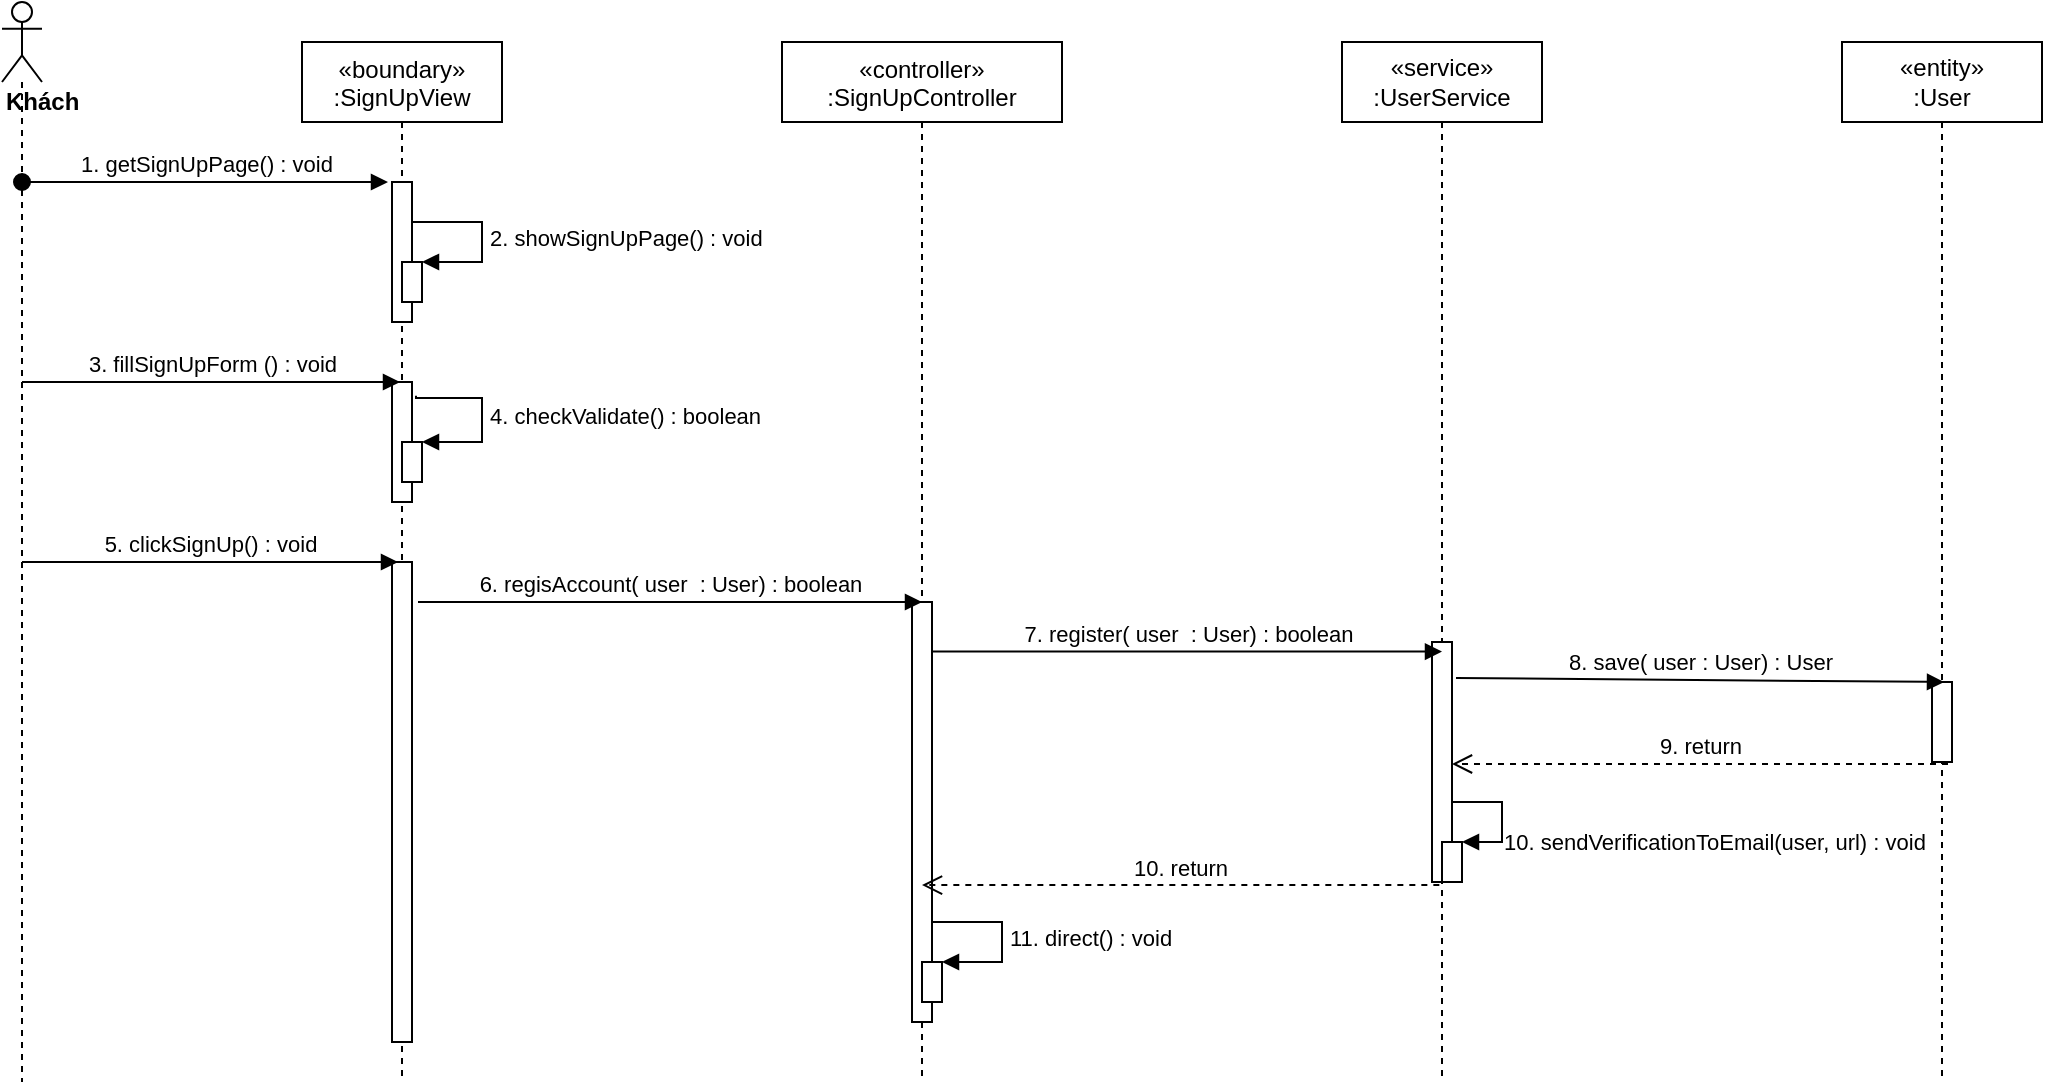 <mxfile version="14.6.11" type="device"><diagram id="kgpKYQtTHZ0yAKxKKP6v" name="Page-1"><mxGraphModel dx="1108" dy="425" grid="1" gridSize="10" guides="1" tooltips="1" connect="1" arrows="1" fold="1" page="1" pageScale="1" pageWidth="850" pageHeight="1100" math="0" shadow="0"><root><mxCell id="0"/><mxCell id="1" parent="0"/><mxCell id="w3L3HHCOdYrH_aVEu7_M-1" value="«boundary»&#10;:SignUpView" style="shape=umlLifeline;perimeter=lifelinePerimeter;container=1;collapsible=0;recursiveResize=0;rounded=0;shadow=0;strokeWidth=1;" vertex="1" parent="1"><mxGeometry x="230" y="80" width="100" height="520" as="geometry"/></mxCell><mxCell id="w3L3HHCOdYrH_aVEu7_M-2" value="" style="points=[];perimeter=orthogonalPerimeter;rounded=0;shadow=0;strokeWidth=1;" vertex="1" parent="w3L3HHCOdYrH_aVEu7_M-1"><mxGeometry x="45" y="70" width="10" height="70" as="geometry"/></mxCell><mxCell id="w3L3HHCOdYrH_aVEu7_M-3" value="" style="points=[];perimeter=orthogonalPerimeter;rounded=0;shadow=0;strokeWidth=1;" vertex="1" parent="w3L3HHCOdYrH_aVEu7_M-1"><mxGeometry x="45" y="170" width="10" height="60" as="geometry"/></mxCell><mxCell id="w3L3HHCOdYrH_aVEu7_M-4" value="" style="html=1;points=[];perimeter=orthogonalPerimeter;" vertex="1" parent="w3L3HHCOdYrH_aVEu7_M-1"><mxGeometry x="50" y="110" width="10" height="20" as="geometry"/></mxCell><mxCell id="w3L3HHCOdYrH_aVEu7_M-5" value="2. showSignUpPage() : void" style="edgeStyle=orthogonalEdgeStyle;html=1;align=left;spacingLeft=2;endArrow=block;rounded=0;entryX=1;entryY=0;" edge="1" parent="w3L3HHCOdYrH_aVEu7_M-1" source="w3L3HHCOdYrH_aVEu7_M-2" target="w3L3HHCOdYrH_aVEu7_M-4"><mxGeometry relative="1" as="geometry"><mxPoint x="70" y="70" as="sourcePoint"/><Array as="points"><mxPoint x="90" y="90"/><mxPoint x="90" y="110"/></Array></mxGeometry></mxCell><mxCell id="w3L3HHCOdYrH_aVEu7_M-6" value="" style="html=1;points=[];perimeter=orthogonalPerimeter;" vertex="1" parent="w3L3HHCOdYrH_aVEu7_M-1"><mxGeometry x="50" y="200" width="10" height="20" as="geometry"/></mxCell><mxCell id="w3L3HHCOdYrH_aVEu7_M-7" value="4. checkValidate() : boolean" style="edgeStyle=orthogonalEdgeStyle;html=1;align=left;spacingLeft=2;endArrow=block;rounded=0;exitX=1.2;exitY=0.114;exitDx=0;exitDy=0;exitPerimeter=0;" edge="1" parent="w3L3HHCOdYrH_aVEu7_M-1" source="w3L3HHCOdYrH_aVEu7_M-3" target="w3L3HHCOdYrH_aVEu7_M-6"><mxGeometry relative="1" as="geometry"><mxPoint x="180" y="110" as="sourcePoint"/><Array as="points"><mxPoint x="57" y="178"/><mxPoint x="90" y="178"/><mxPoint x="90" y="200"/></Array><mxPoint x="120" y="240" as="targetPoint"/></mxGeometry></mxCell><mxCell id="w3L3HHCOdYrH_aVEu7_M-8" value="" style="html=1;points=[];perimeter=orthogonalPerimeter;" vertex="1" parent="w3L3HHCOdYrH_aVEu7_M-1"><mxGeometry x="45" y="260" width="10" height="240" as="geometry"/></mxCell><mxCell id="w3L3HHCOdYrH_aVEu7_M-9" value="«controller»&#10;:SignUpController" style="shape=umlLifeline;perimeter=lifelinePerimeter;container=1;collapsible=0;recursiveResize=0;rounded=0;shadow=0;strokeWidth=1;" vertex="1" parent="1"><mxGeometry x="470" y="80" width="140" height="520" as="geometry"/></mxCell><mxCell id="w3L3HHCOdYrH_aVEu7_M-10" value="" style="points=[];perimeter=orthogonalPerimeter;rounded=0;shadow=0;strokeWidth=1;" vertex="1" parent="w3L3HHCOdYrH_aVEu7_M-9"><mxGeometry x="65" y="280" width="10" height="210" as="geometry"/></mxCell><mxCell id="w3L3HHCOdYrH_aVEu7_M-24" value="" style="html=1;points=[];perimeter=orthogonalPerimeter;" vertex="1" parent="w3L3HHCOdYrH_aVEu7_M-9"><mxGeometry x="70" y="460" width="10" height="20" as="geometry"/></mxCell><mxCell id="w3L3HHCOdYrH_aVEu7_M-25" value="11. direct() : void" style="edgeStyle=orthogonalEdgeStyle;html=1;align=left;spacingLeft=2;endArrow=block;rounded=0;entryX=1;entryY=0;" edge="1" parent="w3L3HHCOdYrH_aVEu7_M-9" source="w3L3HHCOdYrH_aVEu7_M-10" target="w3L3HHCOdYrH_aVEu7_M-24"><mxGeometry relative="1" as="geometry"><mxPoint x="80" y="390" as="sourcePoint"/><Array as="points"><mxPoint x="110" y="440"/><mxPoint x="110" y="460"/></Array></mxGeometry></mxCell><mxCell id="w3L3HHCOdYrH_aVEu7_M-11" value="&lt;div&gt;&lt;b&gt;Khách&lt;/b&gt;&lt;/div&gt;" style="shape=umlLifeline;participant=umlActor;perimeter=lifelinePerimeter;whiteSpace=wrap;html=1;container=1;collapsible=0;recursiveResize=0;verticalAlign=top;spacingTop=36;outlineConnect=0;align=left;" vertex="1" parent="1"><mxGeometry x="80" y="60" width="20" height="540" as="geometry"/></mxCell><mxCell id="w3L3HHCOdYrH_aVEu7_M-12" value="&lt;span&gt;«service»&lt;br&gt;&lt;/span&gt;:UserService" style="shape=umlLifeline;perimeter=lifelinePerimeter;whiteSpace=wrap;html=1;container=1;collapsible=0;recursiveResize=0;outlineConnect=0;" vertex="1" parent="1"><mxGeometry x="750" y="80" width="100" height="520" as="geometry"/></mxCell><mxCell id="w3L3HHCOdYrH_aVEu7_M-13" value="" style="points=[];perimeter=orthogonalPerimeter;rounded=0;shadow=0;strokeWidth=1;" vertex="1" parent="w3L3HHCOdYrH_aVEu7_M-12"><mxGeometry x="45" y="300" width="10" height="120" as="geometry"/></mxCell><mxCell id="w3L3HHCOdYrH_aVEu7_M-26" value="" style="html=1;points=[];perimeter=orthogonalPerimeter;" vertex="1" parent="w3L3HHCOdYrH_aVEu7_M-12"><mxGeometry x="50" y="400" width="10" height="20" as="geometry"/></mxCell><mxCell id="w3L3HHCOdYrH_aVEu7_M-27" value="10. sendVerificationToEmail(user, url) : void" style="edgeStyle=orthogonalEdgeStyle;html=1;align=left;spacingLeft=2;endArrow=block;rounded=0;entryX=1;entryY=0;" edge="1" target="w3L3HHCOdYrH_aVEu7_M-26" parent="w3L3HHCOdYrH_aVEu7_M-12"><mxGeometry x="0.758" relative="1" as="geometry"><mxPoint x="55" y="310" as="sourcePoint"/><Array as="points"><mxPoint x="55" y="380"/><mxPoint x="80" y="380"/><mxPoint x="80" y="400"/></Array><mxPoint as="offset"/></mxGeometry></mxCell><mxCell id="w3L3HHCOdYrH_aVEu7_M-14" value="1. getSignUpPage() : void" style="html=1;verticalAlign=bottom;startArrow=oval;startFill=1;endArrow=block;startSize=8;entryX=-0.2;entryY=0;entryDx=0;entryDy=0;entryPerimeter=0;" edge="1" parent="1" source="w3L3HHCOdYrH_aVEu7_M-11" target="w3L3HHCOdYrH_aVEu7_M-2"><mxGeometry width="60" relative="1" as="geometry"><mxPoint x="390" y="220" as="sourcePoint"/><mxPoint x="450" y="220" as="targetPoint"/></mxGeometry></mxCell><mxCell id="w3L3HHCOdYrH_aVEu7_M-15" value="3. fillSignUpForm () : void" style="html=1;verticalAlign=bottom;endArrow=block;entryX=0.4;entryY=0;entryDx=0;entryDy=0;entryPerimeter=0;" edge="1" parent="1" source="w3L3HHCOdYrH_aVEu7_M-11" target="w3L3HHCOdYrH_aVEu7_M-3"><mxGeometry width="80" relative="1" as="geometry"><mxPoint x="380" y="220" as="sourcePoint"/><mxPoint x="460" y="220" as="targetPoint"/></mxGeometry></mxCell><mxCell id="w3L3HHCOdYrH_aVEu7_M-16" value="5. clickSignUp() : void" style="html=1;verticalAlign=bottom;endArrow=block;entryX=0.3;entryY=0;entryDx=0;entryDy=0;entryPerimeter=0;" edge="1" parent="1" source="w3L3HHCOdYrH_aVEu7_M-11" target="w3L3HHCOdYrH_aVEu7_M-8"><mxGeometry width="80" relative="1" as="geometry"><mxPoint x="380" y="320" as="sourcePoint"/><mxPoint x="278" y="344" as="targetPoint"/></mxGeometry></mxCell><mxCell id="w3L3HHCOdYrH_aVEu7_M-17" value="6. regisAccount( user&amp;nbsp; : User) : boolean" style="html=1;verticalAlign=bottom;endArrow=block;entryX=0.5;entryY=0;entryDx=0;entryDy=0;entryPerimeter=0;" edge="1" parent="1" target="w3L3HHCOdYrH_aVEu7_M-10"><mxGeometry width="80" relative="1" as="geometry"><mxPoint x="288.0" y="360" as="sourcePoint"/><mxPoint x="460" y="320" as="targetPoint"/></mxGeometry></mxCell><mxCell id="w3L3HHCOdYrH_aVEu7_M-18" value="&lt;span&gt;«entity»&lt;br&gt;&lt;/span&gt;:User" style="shape=umlLifeline;perimeter=lifelinePerimeter;whiteSpace=wrap;html=1;container=1;collapsible=0;recursiveResize=0;outlineConnect=0;" vertex="1" parent="1"><mxGeometry x="1000" y="80" width="100" height="520" as="geometry"/></mxCell><mxCell id="w3L3HHCOdYrH_aVEu7_M-19" value="" style="points=[];perimeter=orthogonalPerimeter;rounded=0;shadow=0;strokeWidth=1;" vertex="1" parent="w3L3HHCOdYrH_aVEu7_M-18"><mxGeometry x="45" y="320" width="10" height="40" as="geometry"/></mxCell><mxCell id="w3L3HHCOdYrH_aVEu7_M-20" value="7. register( user&amp;nbsp; : User) : boolean" style="html=1;verticalAlign=bottom;endArrow=block;entryX=0.5;entryY=0.04;entryDx=0;entryDy=0;entryPerimeter=0;" edge="1" parent="1" source="w3L3HHCOdYrH_aVEu7_M-10" target="w3L3HHCOdYrH_aVEu7_M-13"><mxGeometry width="80" relative="1" as="geometry"><mxPoint x="680" y="430" as="sourcePoint"/><mxPoint x="760" y="430" as="targetPoint"/></mxGeometry></mxCell><mxCell id="w3L3HHCOdYrH_aVEu7_M-23" value="10. return" style="html=1;verticalAlign=bottom;endArrow=open;dashed=1;endSize=8;exitX=0.367;exitY=1.013;exitDx=0;exitDy=0;exitPerimeter=0;" edge="1" parent="1" source="w3L3HHCOdYrH_aVEu7_M-13" target="w3L3HHCOdYrH_aVEu7_M-9"><mxGeometry relative="1" as="geometry"><mxPoint x="800" y="440" as="sourcePoint"/><mxPoint x="720" y="440" as="targetPoint"/></mxGeometry></mxCell><mxCell id="w3L3HHCOdYrH_aVEu7_M-28" value="8. save( user : User) : User" style="html=1;verticalAlign=bottom;endArrow=block;entryX=0.6;entryY=0;entryDx=0;entryDy=0;entryPerimeter=0;exitX=1.2;exitY=0.15;exitDx=0;exitDy=0;exitPerimeter=0;" edge="1" parent="1" source="w3L3HHCOdYrH_aVEu7_M-13" target="w3L3HHCOdYrH_aVEu7_M-19"><mxGeometry width="80" relative="1" as="geometry"><mxPoint x="810" y="400" as="sourcePoint"/><mxPoint x="830" y="420" as="targetPoint"/></mxGeometry></mxCell><mxCell id="w3L3HHCOdYrH_aVEu7_M-29" value="9. return" style="html=1;verticalAlign=bottom;endArrow=open;dashed=1;endSize=8;exitX=0.8;exitY=1.025;exitDx=0;exitDy=0;exitPerimeter=0;" edge="1" parent="1" source="w3L3HHCOdYrH_aVEu7_M-19" target="w3L3HHCOdYrH_aVEu7_M-13"><mxGeometry relative="1" as="geometry"><mxPoint x="830" y="420" as="sourcePoint"/><mxPoint x="750" y="420" as="targetPoint"/></mxGeometry></mxCell></root></mxGraphModel></diagram></mxfile>
